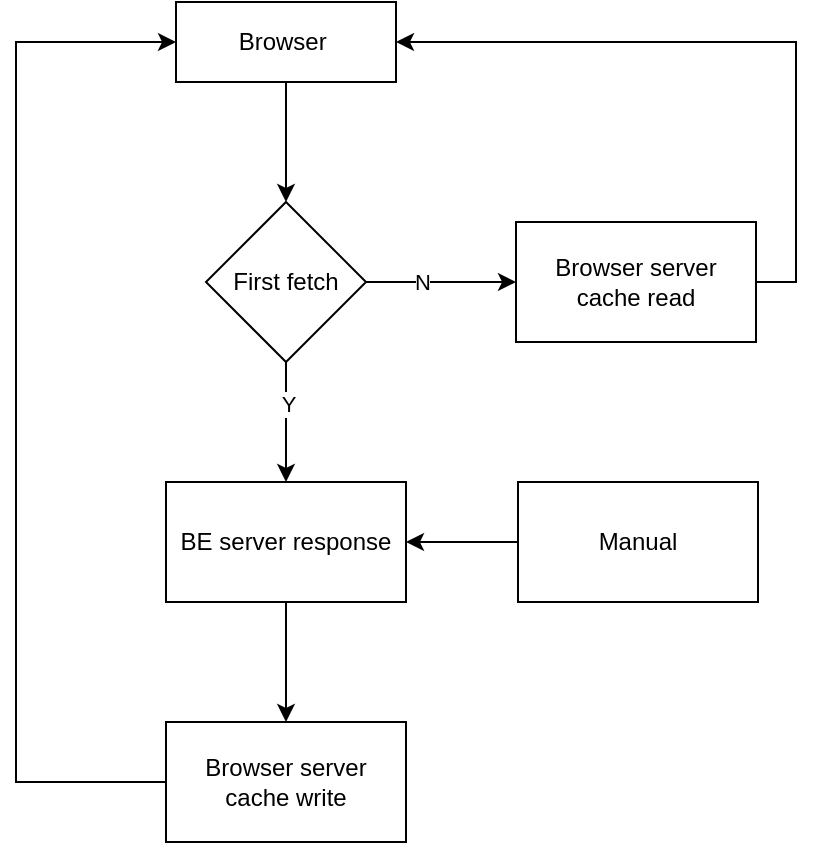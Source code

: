 <mxfile version="20.5.3" type="github">
  <diagram id="P4hrTo7IcWHyGJP2rmx5" name="第 1 页">
    <mxGraphModel dx="1426" dy="794" grid="1" gridSize="10" guides="1" tooltips="1" connect="1" arrows="1" fold="1" page="1" pageScale="1" pageWidth="827" pageHeight="1169" math="0" shadow="0">
      <root>
        <mxCell id="0" />
        <mxCell id="1" parent="0" />
        <mxCell id="T4Z4w7hZkonWdc-dAQqZ-5" style="edgeStyle=orthogonalEdgeStyle;rounded=0;orthogonalLoop=1;jettySize=auto;html=1;entryX=0.5;entryY=0;entryDx=0;entryDy=0;" edge="1" parent="1" source="T4Z4w7hZkonWdc-dAQqZ-1" target="T4Z4w7hZkonWdc-dAQqZ-3">
          <mxGeometry relative="1" as="geometry" />
        </mxCell>
        <mxCell id="T4Z4w7hZkonWdc-dAQqZ-1" value="Browser&amp;nbsp;" style="rounded=0;whiteSpace=wrap;html=1;" vertex="1" parent="1">
          <mxGeometry x="320" y="110" width="110" height="40" as="geometry" />
        </mxCell>
        <mxCell id="T4Z4w7hZkonWdc-dAQqZ-6" style="edgeStyle=orthogonalEdgeStyle;rounded=0;orthogonalLoop=1;jettySize=auto;html=1;entryX=0.5;entryY=0;entryDx=0;entryDy=0;" edge="1" parent="1" source="T4Z4w7hZkonWdc-dAQqZ-3" target="T4Z4w7hZkonWdc-dAQqZ-4">
          <mxGeometry relative="1" as="geometry" />
        </mxCell>
        <mxCell id="T4Z4w7hZkonWdc-dAQqZ-7" value="Y" style="edgeLabel;html=1;align=center;verticalAlign=middle;resizable=0;points=[];" vertex="1" connectable="0" parent="T4Z4w7hZkonWdc-dAQqZ-6">
          <mxGeometry x="-0.3" y="1" relative="1" as="geometry">
            <mxPoint as="offset" />
          </mxGeometry>
        </mxCell>
        <mxCell id="T4Z4w7hZkonWdc-dAQqZ-9" style="edgeStyle=orthogonalEdgeStyle;rounded=0;orthogonalLoop=1;jettySize=auto;html=1;entryX=0;entryY=0.5;entryDx=0;entryDy=0;" edge="1" parent="1" source="T4Z4w7hZkonWdc-dAQqZ-3" target="T4Z4w7hZkonWdc-dAQqZ-8">
          <mxGeometry relative="1" as="geometry" />
        </mxCell>
        <mxCell id="T4Z4w7hZkonWdc-dAQqZ-10" value="N" style="edgeLabel;html=1;align=center;verticalAlign=middle;resizable=0;points=[];" vertex="1" connectable="0" parent="T4Z4w7hZkonWdc-dAQqZ-9">
          <mxGeometry x="-0.253" relative="1" as="geometry">
            <mxPoint as="offset" />
          </mxGeometry>
        </mxCell>
        <mxCell id="T4Z4w7hZkonWdc-dAQqZ-3" value="First fetch" style="rhombus;whiteSpace=wrap;html=1;" vertex="1" parent="1">
          <mxGeometry x="335" y="210" width="80" height="80" as="geometry" />
        </mxCell>
        <mxCell id="T4Z4w7hZkonWdc-dAQqZ-14" value="" style="edgeStyle=orthogonalEdgeStyle;rounded=0;orthogonalLoop=1;jettySize=auto;html=1;" edge="1" parent="1" source="T4Z4w7hZkonWdc-dAQqZ-4" target="T4Z4w7hZkonWdc-dAQqZ-13">
          <mxGeometry relative="1" as="geometry" />
        </mxCell>
        <mxCell id="T4Z4w7hZkonWdc-dAQqZ-4" value="BE server response" style="rounded=0;whiteSpace=wrap;html=1;" vertex="1" parent="1">
          <mxGeometry x="315" y="350" width="120" height="60" as="geometry" />
        </mxCell>
        <mxCell id="T4Z4w7hZkonWdc-dAQqZ-12" style="edgeStyle=orthogonalEdgeStyle;rounded=0;orthogonalLoop=1;jettySize=auto;html=1;entryX=1;entryY=0.5;entryDx=0;entryDy=0;" edge="1" parent="1" source="T4Z4w7hZkonWdc-dAQqZ-8" target="T4Z4w7hZkonWdc-dAQqZ-1">
          <mxGeometry relative="1" as="geometry">
            <Array as="points">
              <mxPoint x="630" y="250" />
              <mxPoint x="630" y="130" />
            </Array>
          </mxGeometry>
        </mxCell>
        <mxCell id="T4Z4w7hZkonWdc-dAQqZ-8" value="Browser server&lt;br&gt;cache read" style="rounded=0;whiteSpace=wrap;html=1;" vertex="1" parent="1">
          <mxGeometry x="490" y="220" width="120" height="60" as="geometry" />
        </mxCell>
        <mxCell id="T4Z4w7hZkonWdc-dAQqZ-15" style="edgeStyle=orthogonalEdgeStyle;rounded=0;orthogonalLoop=1;jettySize=auto;html=1;entryX=0;entryY=0.5;entryDx=0;entryDy=0;" edge="1" parent="1" source="T4Z4w7hZkonWdc-dAQqZ-13" target="T4Z4w7hZkonWdc-dAQqZ-1">
          <mxGeometry relative="1" as="geometry">
            <Array as="points">
              <mxPoint x="240" y="500" />
              <mxPoint x="240" y="130" />
            </Array>
          </mxGeometry>
        </mxCell>
        <mxCell id="T4Z4w7hZkonWdc-dAQqZ-13" value="Browser server&lt;br&gt;cache write" style="rounded=0;whiteSpace=wrap;html=1;" vertex="1" parent="1">
          <mxGeometry x="315" y="470" width="120" height="60" as="geometry" />
        </mxCell>
        <mxCell id="T4Z4w7hZkonWdc-dAQqZ-17" style="edgeStyle=orthogonalEdgeStyle;rounded=0;orthogonalLoop=1;jettySize=auto;html=1;entryX=1;entryY=0.5;entryDx=0;entryDy=0;" edge="1" parent="1" source="T4Z4w7hZkonWdc-dAQqZ-16" target="T4Z4w7hZkonWdc-dAQqZ-4">
          <mxGeometry relative="1" as="geometry" />
        </mxCell>
        <mxCell id="T4Z4w7hZkonWdc-dAQqZ-16" value="Manual" style="rounded=0;whiteSpace=wrap;html=1;" vertex="1" parent="1">
          <mxGeometry x="491" y="350" width="120" height="60" as="geometry" />
        </mxCell>
      </root>
    </mxGraphModel>
  </diagram>
</mxfile>
